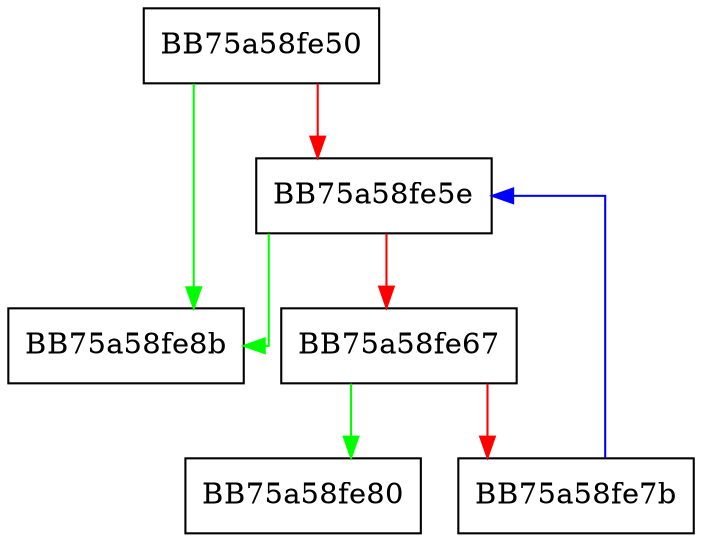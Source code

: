 digraph pe_switch_CTX_ForThread {
  node [shape="box"];
  graph [splines=ortho];
  BB75a58fe50 -> BB75a58fe8b [color="green"];
  BB75a58fe50 -> BB75a58fe5e [color="red"];
  BB75a58fe5e -> BB75a58fe8b [color="green"];
  BB75a58fe5e -> BB75a58fe67 [color="red"];
  BB75a58fe67 -> BB75a58fe80 [color="green"];
  BB75a58fe67 -> BB75a58fe7b [color="red"];
  BB75a58fe7b -> BB75a58fe5e [color="blue"];
}